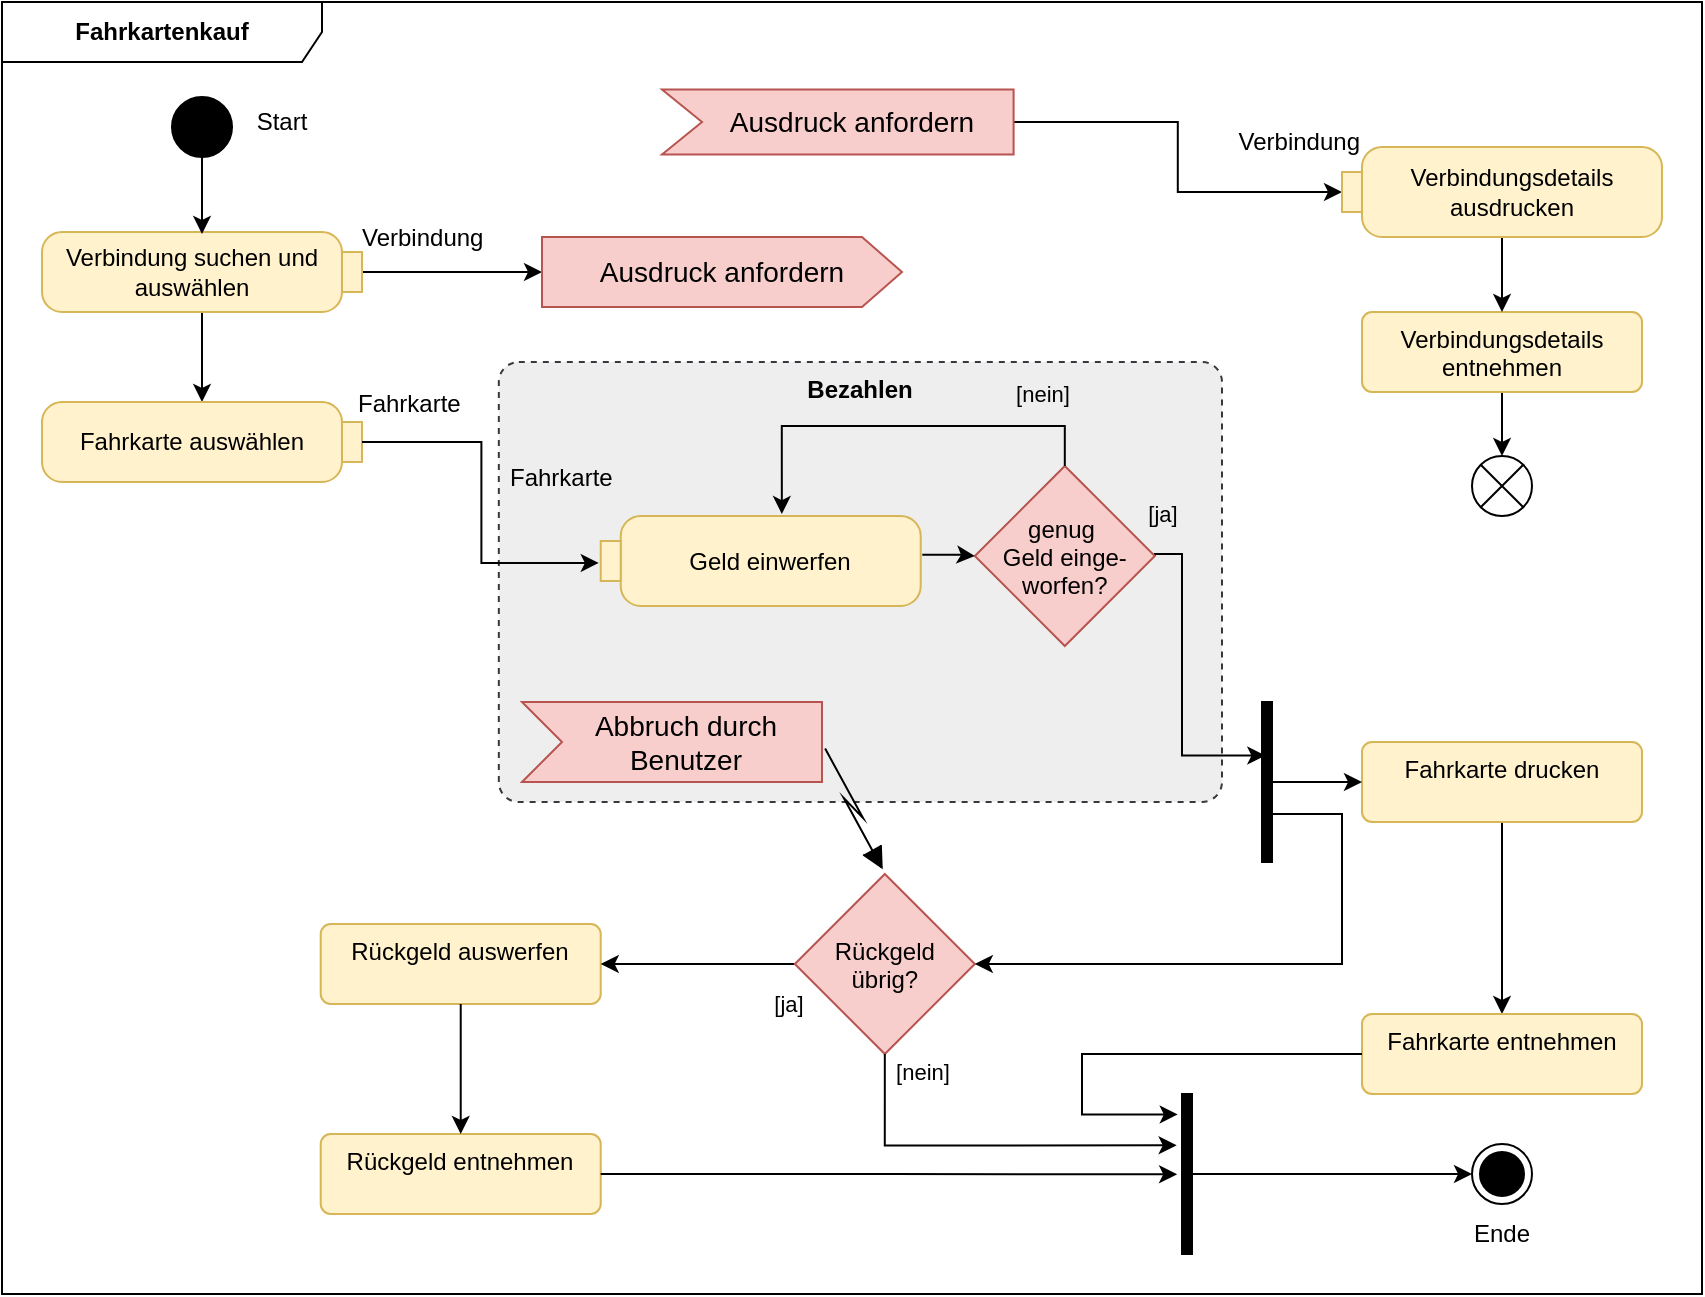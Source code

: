 <mxfile version="22.0.3" type="device">
  <diagram name="Page-1" id="b5b7bab2-c9e2-2cf4-8b2a-24fd1a2a6d21">
    <mxGraphModel dx="1434" dy="839" grid="1" gridSize="10" guides="1" tooltips="1" connect="1" arrows="1" fold="1" page="1" pageScale="1" pageWidth="583" pageHeight="827" background="none" math="0" shadow="0">
      <root>
        <mxCell id="0" />
        <mxCell id="1" parent="0" />
        <mxCell id="thdOkJd9UW1bMP1AOYt0-2" value="Fahrkartenkauf" style="shape=umlFrame;whiteSpace=wrap;html=1;pointerEvents=0;recursiveResize=0;container=1;collapsible=0;width=160;fontStyle=1" parent="1" vertex="1">
          <mxGeometry x="10" y="64" width="850" height="646" as="geometry" />
        </mxCell>
        <mxCell id="thdOkJd9UW1bMP1AOYt0-12" value="&lt;div&gt;Bezahlen&lt;/div&gt;" style="html=1;align=center;verticalAlign=top;rounded=1;absoluteArcSize=1;arcSize=20;dashed=1;whiteSpace=wrap;fontStyle=1;fillColor=#eeeeee;strokeColor=#36393d;" parent="thdOkJd9UW1bMP1AOYt0-2" vertex="1">
          <mxGeometry x="248.41" y="180" width="361.59" height="220" as="geometry" />
        </mxCell>
        <mxCell id="thdOkJd9UW1bMP1AOYt0-16" value="&lt;div&gt;Abbruch durch Benutzer&lt;/div&gt;" style="html=1;shape=mxgraph.infographic.ribbonSimple;notch1=20;notch2=0;align=center;verticalAlign=middle;fontSize=14;fontStyle=0;fillColor=#f8cecc;flipH=0;spacingRight=0;spacingLeft=14;whiteSpace=wrap;strokeColor=#b85450;" parent="thdOkJd9UW1bMP1AOYt0-2" vertex="1">
          <mxGeometry x="260" y="350" width="150" height="40" as="geometry" />
        </mxCell>
        <mxCell id="thdOkJd9UW1bMP1AOYt0-41" value="&lt;div&gt;[ja]&lt;/div&gt;" style="edgeStyle=orthogonalEdgeStyle;rounded=0;orthogonalLoop=1;jettySize=auto;html=1;entryX=0.333;entryY=0.335;entryDx=0;entryDy=0;entryPerimeter=0;labelBackgroundColor=none;exitX=1;exitY=0.5;exitDx=0;exitDy=0;" parent="thdOkJd9UW1bMP1AOYt0-2" source="thdOkJd9UW1bMP1AOYt0-19" target="thdOkJd9UW1bMP1AOYt0-95" edge="1">
          <mxGeometry x="-0.941" y="20" relative="1" as="geometry">
            <mxPoint as="offset" />
            <Array as="points">
              <mxPoint x="576" y="276" />
              <mxPoint x="590" y="276" />
              <mxPoint x="590" y="377" />
            </Array>
          </mxGeometry>
        </mxCell>
        <mxCell id="thdOkJd9UW1bMP1AOYt0-19" value="genug &#xa;Geld einge-&#xa;worfen?" style="rhombus;fillColor=#f8cecc;strokeColor=#b85450;" parent="thdOkJd9UW1bMP1AOYt0-2" vertex="1">
          <mxGeometry x="486.41" y="232" width="90" height="90" as="geometry" />
        </mxCell>
        <mxCell id="lMVtf_nn8t_37KneMAOE-4" style="edgeStyle=orthogonalEdgeStyle;rounded=0;orthogonalLoop=1;jettySize=auto;html=1;entryX=0.5;entryY=0;entryDx=0;entryDy=0;" edge="1" parent="thdOkJd9UW1bMP1AOYt0-2" source="thdOkJd9UW1bMP1AOYt0-28" target="thdOkJd9UW1bMP1AOYt0-110">
          <mxGeometry relative="1" as="geometry" />
        </mxCell>
        <mxCell id="thdOkJd9UW1bMP1AOYt0-28" value="Verbindungsdetails entnehmen" style="html=1;align=center;verticalAlign=top;rounded=1;absoluteArcSize=1;arcSize=10;dashed=0;whiteSpace=wrap;fillColor=#fff2cc;strokeColor=#d6b656;" parent="thdOkJd9UW1bMP1AOYt0-2" vertex="1">
          <mxGeometry x="680" y="155" width="140" height="40" as="geometry" />
        </mxCell>
        <mxCell id="thdOkJd9UW1bMP1AOYt0-43" style="edgeStyle=orthogonalEdgeStyle;rounded=0;orthogonalLoop=1;jettySize=auto;html=1;" parent="thdOkJd9UW1bMP1AOYt0-2" source="thdOkJd9UW1bMP1AOYt0-26" target="thdOkJd9UW1bMP1AOYt0-42" edge="1">
          <mxGeometry relative="1" as="geometry" />
        </mxCell>
        <mxCell id="thdOkJd9UW1bMP1AOYt0-26" value="&lt;div&gt;Fahrkarte drucken&lt;/div&gt;" style="html=1;align=center;verticalAlign=top;rounded=1;absoluteArcSize=1;arcSize=10;dashed=0;whiteSpace=wrap;fillColor=#fff2cc;strokeColor=#d6b656;" parent="thdOkJd9UW1bMP1AOYt0-2" vertex="1">
          <mxGeometry x="680.0" y="370" width="140" height="40" as="geometry" />
        </mxCell>
        <mxCell id="thdOkJd9UW1bMP1AOYt0-25" value="Rückgeld auswerfen" style="html=1;align=center;verticalAlign=top;rounded=1;absoluteArcSize=1;arcSize=10;dashed=0;whiteSpace=wrap;fillColor=#fff2cc;strokeColor=#d6b656;" parent="thdOkJd9UW1bMP1AOYt0-2" vertex="1">
          <mxGeometry x="159.36" y="461" width="140" height="40" as="geometry" />
        </mxCell>
        <mxCell id="thdOkJd9UW1bMP1AOYt0-45" value="&lt;div&gt;[ja]&lt;/div&gt;" style="edgeStyle=orthogonalEdgeStyle;rounded=0;orthogonalLoop=1;jettySize=auto;html=1;exitX=0;exitY=0.5;exitDx=0;exitDy=0;" parent="thdOkJd9UW1bMP1AOYt0-2" source="thdOkJd9UW1bMP1AOYt0-44" target="thdOkJd9UW1bMP1AOYt0-25" edge="1">
          <mxGeometry x="-0.938" y="20" relative="1" as="geometry">
            <mxPoint as="offset" />
          </mxGeometry>
        </mxCell>
        <mxCell id="thdOkJd9UW1bMP1AOYt0-44" value="Rückgeld&#xa;übrig?" style="rhombus;fillColor=#f8cecc;strokeColor=#b85450;" parent="thdOkJd9UW1bMP1AOYt0-2" vertex="1">
          <mxGeometry x="396.41" y="436" width="90" height="90" as="geometry" />
        </mxCell>
        <mxCell id="thdOkJd9UW1bMP1AOYt0-91" value="" style="edgeStyle=orthogonalEdgeStyle;rounded=0;orthogonalLoop=1;jettySize=auto;html=1;exitX=-0.005;exitY=0.43;exitDx=0;exitDy=0;exitPerimeter=0;" parent="thdOkJd9UW1bMP1AOYt0-2" source="thdOkJd9UW1bMP1AOYt0-90" target="thdOkJd9UW1bMP1AOYt0-19" edge="1">
          <mxGeometry relative="1" as="geometry">
            <mxPoint x="378.91" y="225" as="sourcePoint" />
          </mxGeometry>
        </mxCell>
        <mxCell id="thdOkJd9UW1bMP1AOYt0-80" style="edgeStyle=orthogonalEdgeStyle;rounded=0;orthogonalLoop=1;jettySize=auto;html=1;" parent="thdOkJd9UW1bMP1AOYt0-2" source="thdOkJd9UW1bMP1AOYt0-70" target="thdOkJd9UW1bMP1AOYt0-87" edge="1">
          <mxGeometry relative="1" as="geometry">
            <mxPoint x="100" y="200" as="targetPoint" />
          </mxGeometry>
        </mxCell>
        <mxCell id="lMVtf_nn8t_37KneMAOE-8" style="edgeStyle=orthogonalEdgeStyle;rounded=0;orthogonalLoop=1;jettySize=auto;html=1;" edge="1" parent="thdOkJd9UW1bMP1AOYt0-2" source="thdOkJd9UW1bMP1AOYt0-70" target="thdOkJd9UW1bMP1AOYt0-73">
          <mxGeometry relative="1" as="geometry" />
        </mxCell>
        <mxCell id="thdOkJd9UW1bMP1AOYt0-70" value="Verbindung suchen und auswählen" style="shape=mxgraph.uml25.action;html=1;align=center;verticalAlign=middle;absoluteArcSize=1;arcSize=10;dashed=0;spacingRight=10;whiteSpace=wrap;fillColor=#fff2cc;strokeColor=#d6b656;" parent="thdOkJd9UW1bMP1AOYt0-2" vertex="1">
          <mxGeometry x="20" y="115" width="160" height="40" as="geometry" />
        </mxCell>
        <mxCell id="thdOkJd9UW1bMP1AOYt0-71" value="Verbindung" style="text;verticalAlign=middle;align=left;html=1;" parent="thdOkJd9UW1bMP1AOYt0-2" vertex="1">
          <mxGeometry x="177.5" y="102.5" width="70.909" height="30" as="geometry" />
        </mxCell>
        <mxCell id="thdOkJd9UW1bMP1AOYt0-73" value="Ausdruck anfordern" style="html=1;shape=mxgraph.infographic.ribbonSimple;notch1=0;notch2=20;align=center;verticalAlign=middle;fontSize=14;fontStyle=0;fillColor=#f8cecc;whiteSpace=wrap;strokeColor=#b85450;" parent="thdOkJd9UW1bMP1AOYt0-2" vertex="1">
          <mxGeometry x="270" y="117.5" width="180" height="35" as="geometry" />
        </mxCell>
        <mxCell id="thdOkJd9UW1bMP1AOYt0-83" style="edgeStyle=orthogonalEdgeStyle;rounded=0;orthogonalLoop=1;jettySize=auto;html=1;exitX=1;exitY=0.5;exitDx=0;exitDy=0;exitPerimeter=0;" parent="thdOkJd9UW1bMP1AOYt0-2" source="thdOkJd9UW1bMP1AOYt0-78" target="thdOkJd9UW1bMP1AOYt0-81" edge="1">
          <mxGeometry relative="1" as="geometry" />
        </mxCell>
        <mxCell id="thdOkJd9UW1bMP1AOYt0-78" value="Ausdruck anfordern" style="html=1;shape=mxgraph.infographic.ribbonSimple;notch1=20;notch2=0;align=center;verticalAlign=middle;fontSize=14;fontStyle=0;fillColor=#f8cecc;flipH=0;spacingRight=0;spacingLeft=14;whiteSpace=wrap;strokeColor=#b85450;" parent="thdOkJd9UW1bMP1AOYt0-2" vertex="1">
          <mxGeometry x="330" y="43.75" width="175.8" height="32.5" as="geometry" />
        </mxCell>
        <mxCell id="lMVtf_nn8t_37KneMAOE-3" style="edgeStyle=orthogonalEdgeStyle;rounded=0;orthogonalLoop=1;jettySize=auto;html=1;entryX=0.5;entryY=0;entryDx=0;entryDy=0;" edge="1" parent="thdOkJd9UW1bMP1AOYt0-2" source="thdOkJd9UW1bMP1AOYt0-81" target="thdOkJd9UW1bMP1AOYt0-28">
          <mxGeometry relative="1" as="geometry" />
        </mxCell>
        <mxCell id="thdOkJd9UW1bMP1AOYt0-81" value="&lt;div&gt;Verbindungsdetails ausdrucken&lt;/div&gt;" style="shape=mxgraph.uml25.action;html=1;align=center;verticalAlign=middle;absoluteArcSize=1;arcSize=10;dashed=0;spacingLeft=10;flipH=1;whiteSpace=wrap;fillColor=#fff2cc;strokeColor=#d6b656;" parent="thdOkJd9UW1bMP1AOYt0-2" vertex="1">
          <mxGeometry x="670" y="72.5" width="160" height="45" as="geometry" />
        </mxCell>
        <mxCell id="thdOkJd9UW1bMP1AOYt0-82" value="Verbindung" style="text;verticalAlign=middle;align=right;html=1;" parent="thdOkJd9UW1bMP1AOYt0-2" vertex="1">
          <mxGeometry x="592.727" y="47.5" width="87.273" height="45" as="geometry" />
        </mxCell>
        <mxCell id="thdOkJd9UW1bMP1AOYt0-85" value="" style="shape=mxgraph.lean_mapping.electronic_info_flow_edge;html=1;rounded=0;entryX=0.5;entryY=0;entryDx=0;entryDy=0;exitX=1;exitY=0.5;exitDx=0;exitDy=0;exitPerimeter=0;" parent="thdOkJd9UW1bMP1AOYt0-2" source="thdOkJd9UW1bMP1AOYt0-16" target="thdOkJd9UW1bMP1AOYt0-44" edge="1">
          <mxGeometry width="160" relative="1" as="geometry">
            <mxPoint x="584.82" y="400" as="sourcePoint" />
            <mxPoint x="744.82" y="400" as="targetPoint" />
          </mxGeometry>
        </mxCell>
        <mxCell id="thdOkJd9UW1bMP1AOYt0-87" value="Fahrkarte auswählen" style="shape=mxgraph.uml25.action;html=1;align=center;verticalAlign=middle;absoluteArcSize=1;arcSize=10;dashed=0;spacingRight=10;whiteSpace=wrap;fillColor=#fff2cc;strokeColor=#d6b656;" parent="thdOkJd9UW1bMP1AOYt0-2" vertex="1">
          <mxGeometry x="20" y="200" width="160" height="40" as="geometry" />
        </mxCell>
        <mxCell id="thdOkJd9UW1bMP1AOYt0-89" value="Fahrkarte" style="text;verticalAlign=middle;align=left;html=1;" parent="thdOkJd9UW1bMP1AOYt0-2" vertex="1">
          <mxGeometry x="175.5" y="186" width="70.909" height="30" as="geometry" />
        </mxCell>
        <mxCell id="thdOkJd9UW1bMP1AOYt0-90" value="Geld einwerfen" style="shape=mxgraph.uml25.action;html=1;align=center;verticalAlign=middle;absoluteArcSize=1;arcSize=10;dashed=0;spacingLeft=10;flipH=1;whiteSpace=wrap;fillColor=#fff2cc;strokeColor=#d6b656;" parent="thdOkJd9UW1bMP1AOYt0-2" vertex="1">
          <mxGeometry x="299.36" y="257" width="160" height="45" as="geometry" />
        </mxCell>
        <mxCell id="thdOkJd9UW1bMP1AOYt0-93" style="edgeStyle=orthogonalEdgeStyle;rounded=0;orthogonalLoop=1;jettySize=auto;html=1;entryX=1.006;entryY=0.522;entryDx=0;entryDy=0;entryPerimeter=0;" parent="thdOkJd9UW1bMP1AOYt0-2" source="thdOkJd9UW1bMP1AOYt0-87" target="thdOkJd9UW1bMP1AOYt0-90" edge="1">
          <mxGeometry relative="1" as="geometry" />
        </mxCell>
        <mxCell id="thdOkJd9UW1bMP1AOYt0-94" value="Fahrkarte" style="text;verticalAlign=middle;align=left;html=1;" parent="thdOkJd9UW1bMP1AOYt0-2" vertex="1">
          <mxGeometry x="252.41" y="223" width="70.909" height="30" as="geometry" />
        </mxCell>
        <mxCell id="thdOkJd9UW1bMP1AOYt0-116" style="edgeStyle=orthogonalEdgeStyle;rounded=0;orthogonalLoop=1;jettySize=auto;html=1;" parent="thdOkJd9UW1bMP1AOYt0-2" source="thdOkJd9UW1bMP1AOYt0-95" target="thdOkJd9UW1bMP1AOYt0-26" edge="1">
          <mxGeometry relative="1" as="geometry" />
        </mxCell>
        <mxCell id="thdOkJd9UW1bMP1AOYt0-117" style="edgeStyle=orthogonalEdgeStyle;rounded=0;orthogonalLoop=1;jettySize=auto;html=1;" parent="thdOkJd9UW1bMP1AOYt0-2" source="thdOkJd9UW1bMP1AOYt0-95" target="thdOkJd9UW1bMP1AOYt0-44" edge="1">
          <mxGeometry relative="1" as="geometry">
            <Array as="points">
              <mxPoint x="670" y="406" />
              <mxPoint x="670" y="481" />
            </Array>
          </mxGeometry>
        </mxCell>
        <mxCell id="thdOkJd9UW1bMP1AOYt0-95" value="" style="html=1;points=[];perimeter=orthogonalPerimeter;fillColor=strokeColor;" parent="thdOkJd9UW1bMP1AOYt0-2" vertex="1">
          <mxGeometry x="630.0" y="350" width="5" height="80" as="geometry" />
        </mxCell>
        <mxCell id="thdOkJd9UW1bMP1AOYt0-108" value="&lt;div&gt;[nein]&lt;/div&gt;" style="edgeStyle=orthogonalEdgeStyle;rounded=0;orthogonalLoop=1;jettySize=auto;html=1;entryX=0.5;entryY=1;entryDx=0;entryDy=0;endArrow=none;endFill=0;startArrow=classic;startFill=1;exitX=-0.533;exitY=0.321;exitDx=0;exitDy=0;exitPerimeter=0;" parent="thdOkJd9UW1bMP1AOYt0-2" source="thdOkJd9UW1bMP1AOYt0-101" target="thdOkJd9UW1bMP1AOYt0-44" edge="1">
          <mxGeometry x="0.908" y="-19" relative="1" as="geometry">
            <mxPoint x="560" y="556" as="sourcePoint" />
            <Array as="points">
              <mxPoint x="441" y="572" />
            </Array>
            <mxPoint as="offset" />
          </mxGeometry>
        </mxCell>
        <mxCell id="lMVtf_nn8t_37KneMAOE-9" style="edgeStyle=orthogonalEdgeStyle;rounded=0;orthogonalLoop=1;jettySize=auto;html=1;" edge="1" parent="thdOkJd9UW1bMP1AOYt0-2" source="thdOkJd9UW1bMP1AOYt0-101" target="thdOkJd9UW1bMP1AOYt0-34">
          <mxGeometry relative="1" as="geometry" />
        </mxCell>
        <mxCell id="thdOkJd9UW1bMP1AOYt0-101" value="" style="html=1;points=[];perimeter=orthogonalPerimeter;fillColor=strokeColor;" parent="thdOkJd9UW1bMP1AOYt0-2" vertex="1">
          <mxGeometry x="590.0" y="546" width="5" height="80" as="geometry" />
        </mxCell>
        <mxCell id="thdOkJd9UW1bMP1AOYt0-42" value="Fahrkarte entnehmen" style="html=1;align=center;verticalAlign=top;rounded=1;absoluteArcSize=1;arcSize=10;dashed=0;whiteSpace=wrap;fillColor=#fff2cc;strokeColor=#d6b656;" parent="thdOkJd9UW1bMP1AOYt0-2" vertex="1">
          <mxGeometry x="680.0" y="506" width="140" height="40" as="geometry" />
        </mxCell>
        <mxCell id="thdOkJd9UW1bMP1AOYt0-110" value="" style="shape=sumEllipse;perimeter=ellipsePerimeter;html=1;backgroundOutline=1;" parent="thdOkJd9UW1bMP1AOYt0-2" vertex="1">
          <mxGeometry x="735" y="227" width="30" height="30" as="geometry" />
        </mxCell>
        <mxCell id="thdOkJd9UW1bMP1AOYt0-113" value="Start" style="text;html=1;strokeColor=none;fillColor=none;align=center;verticalAlign=middle;whiteSpace=wrap;rounded=0;" parent="thdOkJd9UW1bMP1AOYt0-2" vertex="1">
          <mxGeometry x="110" y="45" width="60" height="30" as="geometry" />
        </mxCell>
        <mxCell id="lMVtf_nn8t_37KneMAOE-1" value="" style="ellipse;fillColor=strokeColor;html=1;" vertex="1" parent="thdOkJd9UW1bMP1AOYt0-2">
          <mxGeometry x="85" y="47.5" width="30" height="30" as="geometry" />
        </mxCell>
        <mxCell id="lMVtf_nn8t_37KneMAOE-2" style="edgeStyle=orthogonalEdgeStyle;rounded=0;orthogonalLoop=1;jettySize=auto;html=1;entryX=0.5;entryY=0.025;entryDx=0;entryDy=0;entryPerimeter=0;" edge="1" parent="thdOkJd9UW1bMP1AOYt0-2" source="lMVtf_nn8t_37KneMAOE-1" target="thdOkJd9UW1bMP1AOYt0-70">
          <mxGeometry relative="1" as="geometry" />
        </mxCell>
        <mxCell id="lMVtf_nn8t_37KneMAOE-5" value="[nein]" style="edgeStyle=orthogonalEdgeStyle;rounded=0;orthogonalLoop=1;jettySize=auto;html=1;entryX=0.434;entryY=-0.022;entryDx=0;entryDy=0;entryPerimeter=0;exitX=0.5;exitY=0;exitDx=0;exitDy=0;labelBackgroundColor=none;" edge="1" parent="thdOkJd9UW1bMP1AOYt0-2" source="thdOkJd9UW1bMP1AOYt0-19" target="thdOkJd9UW1bMP1AOYt0-90">
          <mxGeometry x="-0.694" y="-16" relative="1" as="geometry">
            <mxPoint as="offset" />
          </mxGeometry>
        </mxCell>
        <mxCell id="thdOkJd9UW1bMP1AOYt0-34" value="" style="ellipse;html=1;shape=endState;fillColor=strokeColor;" parent="thdOkJd9UW1bMP1AOYt0-2" vertex="1">
          <mxGeometry x="735.0" y="571" width="30" height="30" as="geometry" />
        </mxCell>
        <mxCell id="thdOkJd9UW1bMP1AOYt0-102" value="Rückgeld entnehmen" style="html=1;align=center;verticalAlign=top;rounded=1;absoluteArcSize=1;arcSize=10;dashed=0;whiteSpace=wrap;fillColor=#fff2cc;strokeColor=#d6b656;" parent="thdOkJd9UW1bMP1AOYt0-2" vertex="1">
          <mxGeometry x="159.36" y="566" width="140" height="40" as="geometry" />
        </mxCell>
        <mxCell id="thdOkJd9UW1bMP1AOYt0-118" style="edgeStyle=orthogonalEdgeStyle;rounded=0;orthogonalLoop=1;jettySize=auto;html=1;" parent="thdOkJd9UW1bMP1AOYt0-2" source="thdOkJd9UW1bMP1AOYt0-25" target="thdOkJd9UW1bMP1AOYt0-102" edge="1">
          <mxGeometry relative="1" as="geometry" />
        </mxCell>
        <mxCell id="lMVtf_nn8t_37KneMAOE-6" style="edgeStyle=orthogonalEdgeStyle;rounded=0;orthogonalLoop=1;jettySize=auto;html=1;entryX=-0.486;entryY=0.502;entryDx=0;entryDy=0;entryPerimeter=0;" edge="1" parent="thdOkJd9UW1bMP1AOYt0-2" source="thdOkJd9UW1bMP1AOYt0-102" target="thdOkJd9UW1bMP1AOYt0-101">
          <mxGeometry relative="1" as="geometry">
            <mxPoint x="570" y="586" as="targetPoint" />
          </mxGeometry>
        </mxCell>
        <mxCell id="lMVtf_nn8t_37KneMAOE-7" style="edgeStyle=orthogonalEdgeStyle;rounded=0;orthogonalLoop=1;jettySize=auto;html=1;entryX=-0.424;entryY=0.128;entryDx=0;entryDy=0;entryPerimeter=0;" edge="1" parent="thdOkJd9UW1bMP1AOYt0-2" source="thdOkJd9UW1bMP1AOYt0-42" target="thdOkJd9UW1bMP1AOYt0-101">
          <mxGeometry relative="1" as="geometry">
            <mxPoint x="570" y="556" as="targetPoint" />
            <Array as="points">
              <mxPoint x="540" y="526" />
              <mxPoint x="540" y="556" />
            </Array>
          </mxGeometry>
        </mxCell>
        <mxCell id="thdOkJd9UW1bMP1AOYt0-114" value="Ende" style="text;html=1;strokeColor=none;fillColor=none;align=center;verticalAlign=middle;whiteSpace=wrap;rounded=0;" parent="thdOkJd9UW1bMP1AOYt0-2" vertex="1">
          <mxGeometry x="720" y="601" width="60" height="30" as="geometry" />
        </mxCell>
      </root>
    </mxGraphModel>
  </diagram>
</mxfile>
